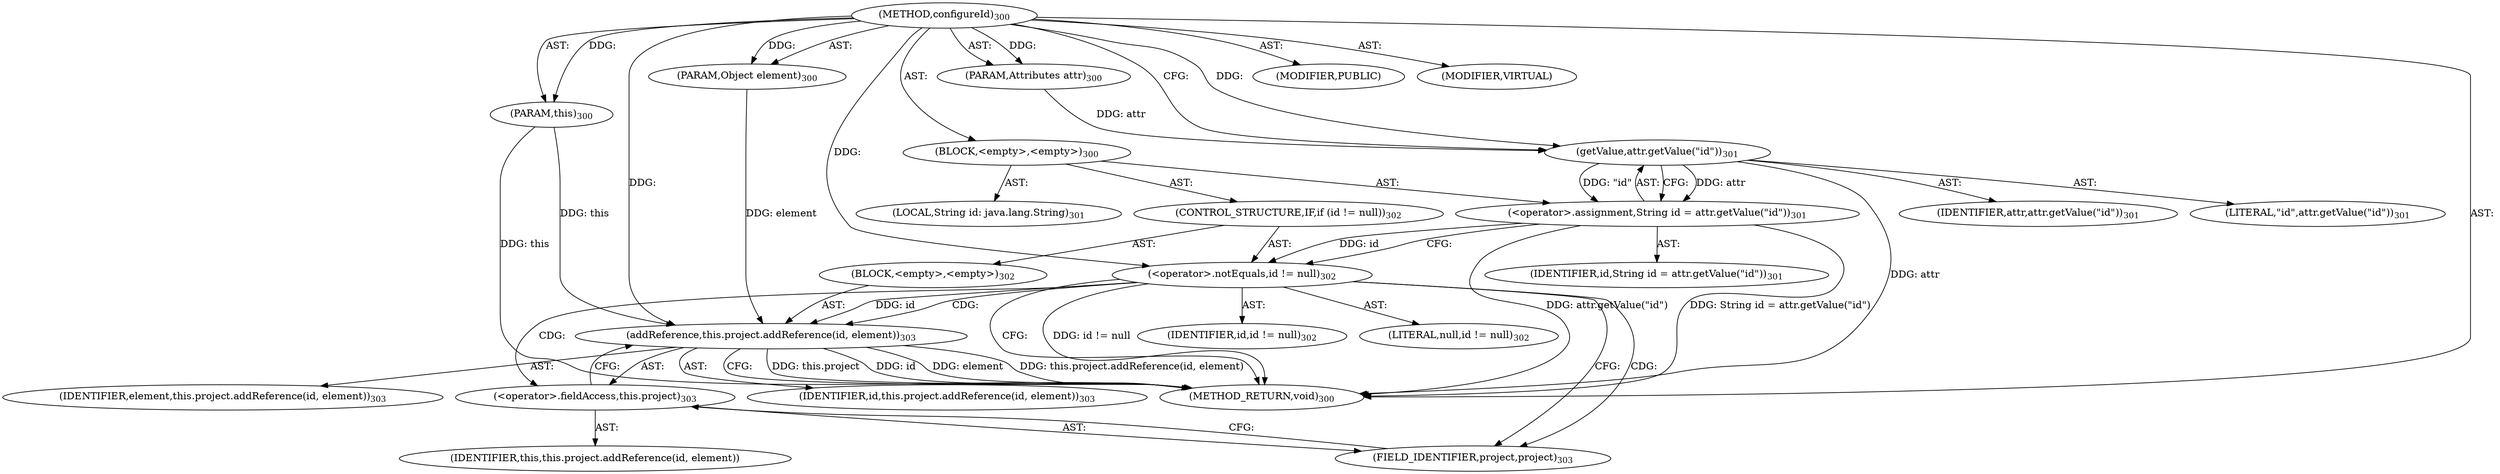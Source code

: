 digraph "configureId" {  
"111669149714" [label = <(METHOD,configureId)<SUB>300</SUB>> ]
"115964117019" [label = <(PARAM,this)<SUB>300</SUB>> ]
"115964117020" [label = <(PARAM,Object element)<SUB>300</SUB>> ]
"115964117021" [label = <(PARAM,Attributes attr)<SUB>300</SUB>> ]
"25769803797" [label = <(BLOCK,&lt;empty&gt;,&lt;empty&gt;)<SUB>300</SUB>> ]
"94489280512" [label = <(LOCAL,String id: java.lang.String)<SUB>301</SUB>> ]
"30064771159" [label = <(&lt;operator&gt;.assignment,String id = attr.getValue(&quot;id&quot;))<SUB>301</SUB>> ]
"68719476789" [label = <(IDENTIFIER,id,String id = attr.getValue(&quot;id&quot;))<SUB>301</SUB>> ]
"30064771160" [label = <(getValue,attr.getValue(&quot;id&quot;))<SUB>301</SUB>> ]
"68719476790" [label = <(IDENTIFIER,attr,attr.getValue(&quot;id&quot;))<SUB>301</SUB>> ]
"90194313227" [label = <(LITERAL,&quot;id&quot;,attr.getValue(&quot;id&quot;))<SUB>301</SUB>> ]
"47244640259" [label = <(CONTROL_STRUCTURE,IF,if (id != null))<SUB>302</SUB>> ]
"30064771161" [label = <(&lt;operator&gt;.notEquals,id != null)<SUB>302</SUB>> ]
"68719476791" [label = <(IDENTIFIER,id,id != null)<SUB>302</SUB>> ]
"90194313228" [label = <(LITERAL,null,id != null)<SUB>302</SUB>> ]
"25769803798" [label = <(BLOCK,&lt;empty&gt;,&lt;empty&gt;)<SUB>302</SUB>> ]
"30064771162" [label = <(addReference,this.project.addReference(id, element))<SUB>303</SUB>> ]
"30064771163" [label = <(&lt;operator&gt;.fieldAccess,this.project)<SUB>303</SUB>> ]
"68719476792" [label = <(IDENTIFIER,this,this.project.addReference(id, element))> ]
"55834574889" [label = <(FIELD_IDENTIFIER,project,project)<SUB>303</SUB>> ]
"68719476793" [label = <(IDENTIFIER,id,this.project.addReference(id, element))<SUB>303</SUB>> ]
"68719476794" [label = <(IDENTIFIER,element,this.project.addReference(id, element))<SUB>303</SUB>> ]
"133143986223" [label = <(MODIFIER,PUBLIC)> ]
"133143986224" [label = <(MODIFIER,VIRTUAL)> ]
"128849018898" [label = <(METHOD_RETURN,void)<SUB>300</SUB>> ]
  "111669149714" -> "115964117019"  [ label = "AST: "] 
  "111669149714" -> "115964117020"  [ label = "AST: "] 
  "111669149714" -> "115964117021"  [ label = "AST: "] 
  "111669149714" -> "25769803797"  [ label = "AST: "] 
  "111669149714" -> "133143986223"  [ label = "AST: "] 
  "111669149714" -> "133143986224"  [ label = "AST: "] 
  "111669149714" -> "128849018898"  [ label = "AST: "] 
  "25769803797" -> "94489280512"  [ label = "AST: "] 
  "25769803797" -> "30064771159"  [ label = "AST: "] 
  "25769803797" -> "47244640259"  [ label = "AST: "] 
  "30064771159" -> "68719476789"  [ label = "AST: "] 
  "30064771159" -> "30064771160"  [ label = "AST: "] 
  "30064771160" -> "68719476790"  [ label = "AST: "] 
  "30064771160" -> "90194313227"  [ label = "AST: "] 
  "47244640259" -> "30064771161"  [ label = "AST: "] 
  "47244640259" -> "25769803798"  [ label = "AST: "] 
  "30064771161" -> "68719476791"  [ label = "AST: "] 
  "30064771161" -> "90194313228"  [ label = "AST: "] 
  "25769803798" -> "30064771162"  [ label = "AST: "] 
  "30064771162" -> "30064771163"  [ label = "AST: "] 
  "30064771162" -> "68719476793"  [ label = "AST: "] 
  "30064771162" -> "68719476794"  [ label = "AST: "] 
  "30064771163" -> "68719476792"  [ label = "AST: "] 
  "30064771163" -> "55834574889"  [ label = "AST: "] 
  "30064771159" -> "30064771161"  [ label = "CFG: "] 
  "30064771160" -> "30064771159"  [ label = "CFG: "] 
  "30064771161" -> "128849018898"  [ label = "CFG: "] 
  "30064771161" -> "55834574889"  [ label = "CFG: "] 
  "30064771162" -> "128849018898"  [ label = "CFG: "] 
  "30064771163" -> "30064771162"  [ label = "CFG: "] 
  "55834574889" -> "30064771163"  [ label = "CFG: "] 
  "111669149714" -> "30064771160"  [ label = "CFG: "] 
  "115964117019" -> "128849018898"  [ label = "DDG: this"] 
  "30064771160" -> "128849018898"  [ label = "DDG: attr"] 
  "30064771159" -> "128849018898"  [ label = "DDG: attr.getValue(&quot;id&quot;)"] 
  "30064771159" -> "128849018898"  [ label = "DDG: String id = attr.getValue(&quot;id&quot;)"] 
  "30064771161" -> "128849018898"  [ label = "DDG: id != null"] 
  "30064771162" -> "128849018898"  [ label = "DDG: this.project"] 
  "30064771162" -> "128849018898"  [ label = "DDG: id"] 
  "30064771162" -> "128849018898"  [ label = "DDG: element"] 
  "30064771162" -> "128849018898"  [ label = "DDG: this.project.addReference(id, element)"] 
  "111669149714" -> "115964117019"  [ label = "DDG: "] 
  "111669149714" -> "115964117020"  [ label = "DDG: "] 
  "111669149714" -> "115964117021"  [ label = "DDG: "] 
  "30064771160" -> "30064771159"  [ label = "DDG: attr"] 
  "30064771160" -> "30064771159"  [ label = "DDG: &quot;id&quot;"] 
  "115964117021" -> "30064771160"  [ label = "DDG: attr"] 
  "111669149714" -> "30064771160"  [ label = "DDG: "] 
  "30064771159" -> "30064771161"  [ label = "DDG: id"] 
  "111669149714" -> "30064771161"  [ label = "DDG: "] 
  "115964117019" -> "30064771162"  [ label = "DDG: this"] 
  "30064771161" -> "30064771162"  [ label = "DDG: id"] 
  "111669149714" -> "30064771162"  [ label = "DDG: "] 
  "115964117020" -> "30064771162"  [ label = "DDG: element"] 
  "30064771161" -> "55834574889"  [ label = "CDG: "] 
  "30064771161" -> "30064771162"  [ label = "CDG: "] 
  "30064771161" -> "30064771163"  [ label = "CDG: "] 
}
